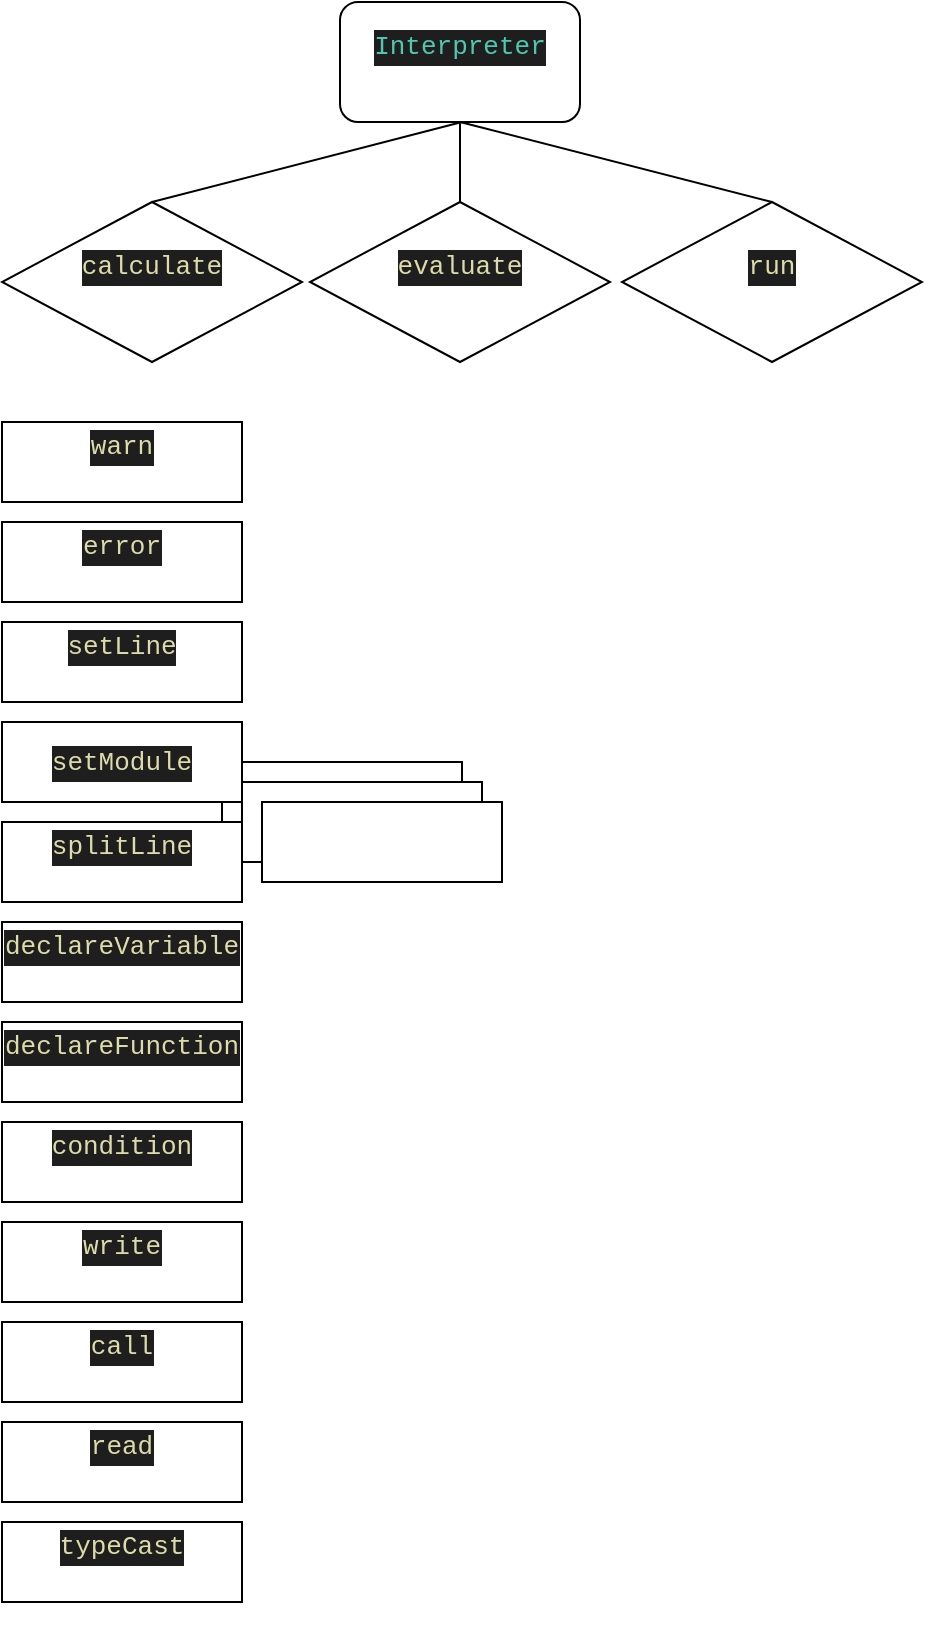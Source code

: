 <mxfile version="24.4.8" type="github">
  <diagram id="C5RBs43oDa-KdzZeNtuy" name="Page-1">
    <mxGraphModel dx="769" dy="781" grid="1" gridSize="10" guides="1" tooltips="1" connect="1" arrows="1" fold="1" page="1" pageScale="1" pageWidth="827" pageHeight="1169" math="0" shadow="0">
      <root>
        <mxCell id="WIyWlLk6GJQsqaUBKTNV-0" />
        <mxCell id="WIyWlLk6GJQsqaUBKTNV-1" parent="WIyWlLk6GJQsqaUBKTNV-0" />
        <mxCell id="0BM6oI4LS3fLHBydc6Kd-0" value="&#xa;&lt;div style=&quot;color: #d4d4d4;background-color: #1e1e1e;font-family: &#39;Fira Code&#39;, Consolas, &#39;Courier New&#39;, monospace;font-weight: normal;font-size: 13px;line-height: 18px;white-space: pre;&quot;&gt;&lt;div&gt;&lt;span style=&quot;color: #4ec9b0;&quot;&gt;Interpreter&lt;/span&gt;&lt;/div&gt;&lt;/div&gt;&#xa;&#xa;" style="rounded=1;whiteSpace=wrap;html=1;" vertex="1" parent="WIyWlLk6GJQsqaUBKTNV-1">
          <mxGeometry x="339" y="60" width="120" height="60" as="geometry" />
        </mxCell>
        <mxCell id="0BM6oI4LS3fLHBydc6Kd-1" value="&#xa;&lt;div style=&quot;color: #d4d4d4;background-color: #1e1e1e;font-family: &#39;Fira Code&#39;, Consolas, &#39;Courier New&#39;, monospace;font-weight: normal;font-size: 13px;line-height: 18px;white-space: pre;&quot;&gt;&lt;div&gt;&lt;span style=&quot;color: #dcdcaa;&quot;&gt;run&lt;/span&gt;&lt;/div&gt;&lt;/div&gt;&#xa;&#xa;" style="rhombus;whiteSpace=wrap;html=1;" vertex="1" parent="WIyWlLk6GJQsqaUBKTNV-1">
          <mxGeometry x="480" y="160" width="150" height="80" as="geometry" />
        </mxCell>
        <mxCell id="0BM6oI4LS3fLHBydc6Kd-2" value="&#xa;&lt;div style=&quot;color: #d4d4d4;background-color: #1e1e1e;font-family: &#39;Fira Code&#39;, Consolas, &#39;Courier New&#39;, monospace;font-weight: normal;font-size: 13px;line-height: 18px;white-space: pre;&quot;&gt;&lt;div&gt;&lt;span style=&quot;color: #dcdcaa;&quot;&gt;evaluate&lt;/span&gt;&lt;/div&gt;&lt;/div&gt;&#xa;&#xa;" style="rhombus;whiteSpace=wrap;html=1;" vertex="1" parent="WIyWlLk6GJQsqaUBKTNV-1">
          <mxGeometry x="324" y="160" width="150" height="80" as="geometry" />
        </mxCell>
        <mxCell id="0BM6oI4LS3fLHBydc6Kd-3" value="&#xa;&lt;div style=&quot;color: #d4d4d4;background-color: #1e1e1e;font-family: &#39;Fira Code&#39;, Consolas, &#39;Courier New&#39;, monospace;font-weight: normal;font-size: 13px;line-height: 18px;white-space: pre;&quot;&gt;&lt;div&gt;&lt;span style=&quot;color: #dcdcaa;&quot;&gt;calculate&lt;/span&gt;&lt;/div&gt;&lt;/div&gt;&#xa;&#xa;" style="rhombus;whiteSpace=wrap;html=1;" vertex="1" parent="WIyWlLk6GJQsqaUBKTNV-1">
          <mxGeometry x="170" y="160" width="150" height="80" as="geometry" />
        </mxCell>
        <mxCell id="0BM6oI4LS3fLHBydc6Kd-5" value="" style="endArrow=none;html=1;rounded=0;entryX=0.5;entryY=1;entryDx=0;entryDy=0;exitX=0.5;exitY=0;exitDx=0;exitDy=0;" edge="1" parent="WIyWlLk6GJQsqaUBKTNV-1" source="0BM6oI4LS3fLHBydc6Kd-2" target="0BM6oI4LS3fLHBydc6Kd-0">
          <mxGeometry width="50" height="50" relative="1" as="geometry">
            <mxPoint x="390" y="400" as="sourcePoint" />
            <mxPoint x="440" y="350" as="targetPoint" />
          </mxGeometry>
        </mxCell>
        <mxCell id="0BM6oI4LS3fLHBydc6Kd-6" value="" style="endArrow=none;html=1;rounded=0;entryX=0.5;entryY=0;entryDx=0;entryDy=0;exitX=0.5;exitY=1;exitDx=0;exitDy=0;" edge="1" parent="WIyWlLk6GJQsqaUBKTNV-1" source="0BM6oI4LS3fLHBydc6Kd-0" target="0BM6oI4LS3fLHBydc6Kd-1">
          <mxGeometry width="50" height="50" relative="1" as="geometry">
            <mxPoint x="390" y="400" as="sourcePoint" />
            <mxPoint x="440" y="350" as="targetPoint" />
          </mxGeometry>
        </mxCell>
        <mxCell id="0BM6oI4LS3fLHBydc6Kd-7" value="" style="endArrow=none;html=1;rounded=0;exitX=0.5;exitY=0;exitDx=0;exitDy=0;" edge="1" parent="WIyWlLk6GJQsqaUBKTNV-1" source="0BM6oI4LS3fLHBydc6Kd-3">
          <mxGeometry width="50" height="50" relative="1" as="geometry">
            <mxPoint x="390" y="400" as="sourcePoint" />
            <mxPoint x="400" y="120" as="targetPoint" />
          </mxGeometry>
        </mxCell>
        <mxCell id="0BM6oI4LS3fLHBydc6Kd-20" value="&#xa;&lt;div style=&quot;color: #d4d4d4;background-color: #1e1e1e;font-family: &#39;Fira Code&#39;, Consolas, &#39;Courier New&#39;, monospace;font-weight: normal;font-size: 13px;line-height: 18px;white-space: pre;&quot;&gt;&lt;div&gt;&lt;span style=&quot;color: #dcdcaa;&quot;&gt;error&lt;/span&gt;&lt;/div&gt;&lt;/div&gt;&#xa;&#xa;" style="rounded=0;whiteSpace=wrap;html=1;" vertex="1" parent="WIyWlLk6GJQsqaUBKTNV-1">
          <mxGeometry x="170" y="320" width="120" height="40" as="geometry" />
        </mxCell>
        <mxCell id="0BM6oI4LS3fLHBydc6Kd-30" value="" style="rounded=0;whiteSpace=wrap;html=1;" vertex="1" parent="WIyWlLk6GJQsqaUBKTNV-1">
          <mxGeometry x="280" y="440" width="120" height="40" as="geometry" />
        </mxCell>
        <mxCell id="0BM6oI4LS3fLHBydc6Kd-32" value="&#xa;&lt;div style=&quot;color: #d4d4d4;background-color: #1e1e1e;font-family: &#39;Fira Code&#39;, Consolas, &#39;Courier New&#39;, monospace;font-weight: normal;font-size: 13px;line-height: 18px;white-space: pre;&quot;&gt;&lt;div&gt;&lt;span style=&quot;color: #dcdcaa;&quot;&gt;warn&lt;/span&gt;&lt;/div&gt;&lt;/div&gt;&#xa;&#xa;" style="rounded=0;whiteSpace=wrap;html=1;fontStyle=0" vertex="1" parent="WIyWlLk6GJQsqaUBKTNV-1">
          <mxGeometry x="170" y="270" width="120" height="40" as="geometry" />
        </mxCell>
        <mxCell id="0BM6oI4LS3fLHBydc6Kd-33" value="" style="rounded=0;whiteSpace=wrap;html=1;" vertex="1" parent="WIyWlLk6GJQsqaUBKTNV-1">
          <mxGeometry x="290" y="450" width="120" height="40" as="geometry" />
        </mxCell>
        <mxCell id="0BM6oI4LS3fLHBydc6Kd-34" value="" style="rounded=0;whiteSpace=wrap;html=1;" vertex="1" parent="WIyWlLk6GJQsqaUBKTNV-1">
          <mxGeometry x="300" y="460" width="120" height="40" as="geometry" />
        </mxCell>
        <mxCell id="0BM6oI4LS3fLHBydc6Kd-35" value="&#xa;&lt;div style=&quot;color: #d4d4d4;background-color: #1e1e1e;font-family: &#39;Fira Code&#39;, Consolas, &#39;Courier New&#39;, monospace;font-weight: normal;font-size: 13px;line-height: 18px;white-space: pre;&quot;&gt;&lt;div&gt;&lt;span style=&quot;color: #dcdcaa;&quot;&gt;typeCast&lt;/span&gt;&lt;/div&gt;&lt;/div&gt;&#xa;&#xa;" style="rounded=0;whiteSpace=wrap;html=1;" vertex="1" parent="WIyWlLk6GJQsqaUBKTNV-1">
          <mxGeometry x="170" y="820" width="120" height="40" as="geometry" />
        </mxCell>
        <mxCell id="0BM6oI4LS3fLHBydc6Kd-36" value="&#xa;&lt;div style=&quot;color: #d4d4d4;background-color: #1e1e1e;font-family: &#39;Fira Code&#39;, Consolas, &#39;Courier New&#39;, monospace;font-weight: normal;font-size: 13px;line-height: 18px;white-space: pre;&quot;&gt;&lt;div&gt;&lt;span style=&quot;color: #dcdcaa;&quot;&gt;read&lt;/span&gt;&lt;/div&gt;&lt;/div&gt;&#xa;&#xa;" style="rounded=0;whiteSpace=wrap;html=1;" vertex="1" parent="WIyWlLk6GJQsqaUBKTNV-1">
          <mxGeometry x="170" y="770" width="120" height="40" as="geometry" />
        </mxCell>
        <mxCell id="0BM6oI4LS3fLHBydc6Kd-37" value="&#xa;&lt;div style=&quot;color: #d4d4d4;background-color: #1e1e1e;font-family: &#39;Fira Code&#39;, Consolas, &#39;Courier New&#39;, monospace;font-weight: normal;font-size: 13px;line-height: 18px;white-space: pre;&quot;&gt;&lt;div&gt;&lt;span style=&quot;color: #dcdcaa;&quot;&gt;call&lt;/span&gt;&lt;/div&gt;&lt;/div&gt;&#xa;&#xa;" style="rounded=0;whiteSpace=wrap;html=1;" vertex="1" parent="WIyWlLk6GJQsqaUBKTNV-1">
          <mxGeometry x="170" y="720" width="120" height="40" as="geometry" />
        </mxCell>
        <mxCell id="0BM6oI4LS3fLHBydc6Kd-38" value="&#xa;&lt;div style=&quot;color: #d4d4d4;background-color: #1e1e1e;font-family: &#39;Fira Code&#39;, Consolas, &#39;Courier New&#39;, monospace;font-weight: normal;font-size: 13px;line-height: 18px;white-space: pre;&quot;&gt;&lt;div&gt;&lt;span style=&quot;color: #dcdcaa;&quot;&gt;write&lt;/span&gt;&lt;/div&gt;&lt;/div&gt;&#xa;&#xa;" style="rounded=0;whiteSpace=wrap;html=1;" vertex="1" parent="WIyWlLk6GJQsqaUBKTNV-1">
          <mxGeometry x="170" y="670" width="120" height="40" as="geometry" />
        </mxCell>
        <mxCell id="0BM6oI4LS3fLHBydc6Kd-39" value="&#xa;&lt;div style=&quot;color: #d4d4d4;background-color: #1e1e1e;font-family: &#39;Fira Code&#39;, Consolas, &#39;Courier New&#39;, monospace;font-weight: normal;font-size: 13px;line-height: 18px;white-space: pre;&quot;&gt;&lt;div&gt;&lt;span style=&quot;color: #dcdcaa;&quot;&gt;condition&lt;/span&gt;&lt;/div&gt;&lt;/div&gt;&#xa;&#xa;" style="rounded=0;whiteSpace=wrap;html=1;" vertex="1" parent="WIyWlLk6GJQsqaUBKTNV-1">
          <mxGeometry x="170" y="620" width="120" height="40" as="geometry" />
        </mxCell>
        <mxCell id="0BM6oI4LS3fLHBydc6Kd-40" value="&#xa;&lt;div style=&quot;color: #d4d4d4;background-color: #1e1e1e;font-family: &#39;Fira Code&#39;, Consolas, &#39;Courier New&#39;, monospace;font-weight: normal;font-size: 13px;line-height: 18px;white-space: pre;&quot;&gt;&lt;div&gt;&lt;span style=&quot;color: #dcdcaa;&quot;&gt;declareFunction&lt;/span&gt;&lt;/div&gt;&lt;/div&gt;&#xa;&#xa;" style="rounded=0;whiteSpace=wrap;html=1;" vertex="1" parent="WIyWlLk6GJQsqaUBKTNV-1">
          <mxGeometry x="170" y="570" width="120" height="40" as="geometry" />
        </mxCell>
        <mxCell id="0BM6oI4LS3fLHBydc6Kd-41" value="&#xa;&lt;div style=&quot;color: #d4d4d4;background-color: #1e1e1e;font-family: &#39;Fira Code&#39;, Consolas, &#39;Courier New&#39;, monospace;font-weight: normal;font-size: 13px;line-height: 18px;white-space: pre;&quot;&gt;&lt;div&gt;&lt;span style=&quot;color: #dcdcaa;&quot;&gt;declareVariable&lt;/span&gt;&lt;/div&gt;&lt;/div&gt;&#xa;&#xa;" style="rounded=0;whiteSpace=wrap;html=1;" vertex="1" parent="WIyWlLk6GJQsqaUBKTNV-1">
          <mxGeometry x="170" y="520" width="120" height="40" as="geometry" />
        </mxCell>
        <mxCell id="0BM6oI4LS3fLHBydc6Kd-42" value="&#xa;&lt;div style=&quot;color: #d4d4d4;background-color: #1e1e1e;font-family: &#39;Fira Code&#39;, Consolas, &#39;Courier New&#39;, monospace;font-weight: normal;font-size: 13px;line-height: 18px;white-space: pre;&quot;&gt;&lt;div&gt;&lt;span style=&quot;color: #dcdcaa;&quot;&gt;splitLine&lt;/span&gt;&lt;/div&gt;&lt;/div&gt;&#xa;&#xa;" style="rounded=0;whiteSpace=wrap;html=1;" vertex="1" parent="WIyWlLk6GJQsqaUBKTNV-1">
          <mxGeometry x="170" y="470" width="120" height="40" as="geometry" />
        </mxCell>
        <mxCell id="0BM6oI4LS3fLHBydc6Kd-43" value="&lt;div style=&quot;color: #d4d4d4;background-color: #1e1e1e;font-family: &#39;Fira Code&#39;, Consolas, &#39;Courier New&#39;, monospace;font-weight: normal;font-size: 13px;line-height: 18px;white-space: pre;&quot;&gt;&lt;div&gt;&lt;span style=&quot;color: #dcdcaa;&quot;&gt;setModule&lt;/span&gt;&lt;/div&gt;&lt;/div&gt;" style="rounded=0;whiteSpace=wrap;html=1;" vertex="1" parent="WIyWlLk6GJQsqaUBKTNV-1">
          <mxGeometry x="170" y="420" width="120" height="40" as="geometry" />
        </mxCell>
        <mxCell id="0BM6oI4LS3fLHBydc6Kd-44" value="&#xa;&lt;div style=&quot;color: #d4d4d4;background-color: #1e1e1e;font-family: &#39;Fira Code&#39;, Consolas, &#39;Courier New&#39;, monospace;font-weight: normal;font-size: 13px;line-height: 18px;white-space: pre;&quot;&gt;&lt;div&gt;&lt;span style=&quot;color: #dcdcaa;&quot;&gt;setLine&lt;/span&gt;&lt;/div&gt;&lt;/div&gt;&#xa;&#xa;" style="rounded=0;whiteSpace=wrap;html=1;" vertex="1" parent="WIyWlLk6GJQsqaUBKTNV-1">
          <mxGeometry x="170" y="370" width="120" height="40" as="geometry" />
        </mxCell>
      </root>
    </mxGraphModel>
  </diagram>
</mxfile>
